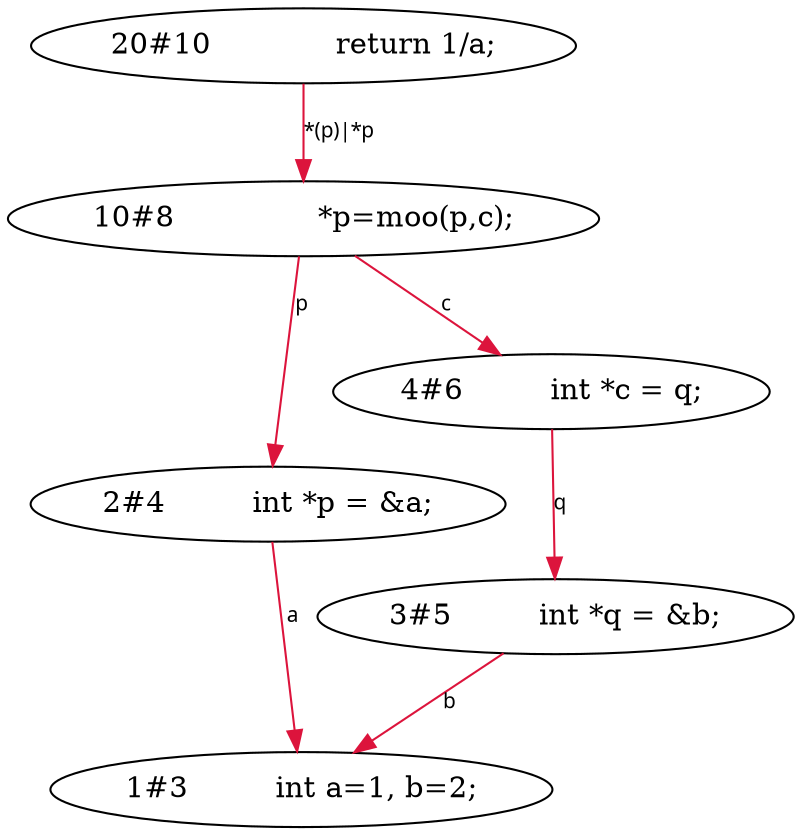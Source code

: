 digraph tiantgraph{
"1#3		int a=1, b=2;";
"2#4		int *p = &a;";
"3#5		int *q = &b;";
"4#6		int *c = q;";
"10#8		*p=moo(p,c);";
"20#10		return 1/a;";
edge [fontname = "Verdana", fontsize = 10, color="crimson", style="solid"];
"4#6		int *c = q;"->"3#5		int *q = &b;"[label="q"];
"10#8		*p=moo(p,c);"->"4#6		int *c = q;"[label="c"];
"10#8		*p=moo(p,c);"->"2#4		int *p = &a;"[label="p"];
"3#5		int *q = &b;"->"1#3		int a=1, b=2;"[label="b"];
"20#10		return 1/a;"->"10#8		*p=moo(p,c);"[label="*(p)|*p"];
"2#4		int *p = &a;"->"1#3		int a=1, b=2;"[label="a"];
}